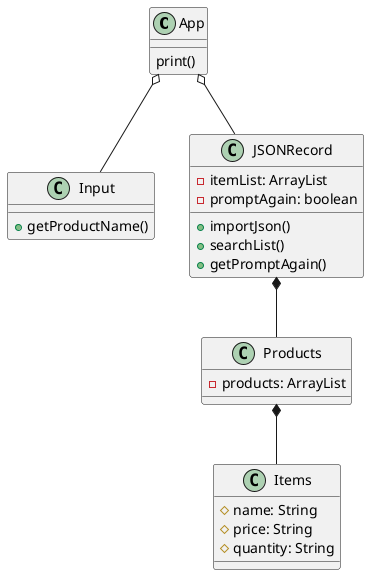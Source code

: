 @startuml
class App{
print()
}

class Input{
+getProductName()
}

class Products{
-products: ArrayList

}

class Items{
#name: String
#price: String
#quantity: String
}

class JSONRecord{
-itemList: ArrayList
-promptAgain: boolean
+importJson()
+searchList()
+getPromptAgain()
}

App o-- Input
App o-- JSONRecord
JSONRecord *-- Products
Products *-- Items

@enduml